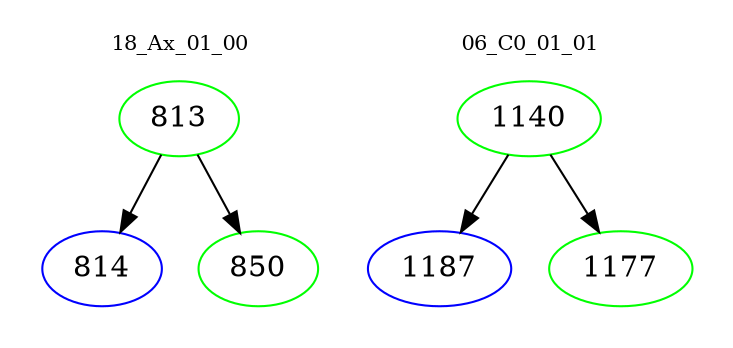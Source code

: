 digraph{
subgraph cluster_0 {
color = white
label = "18_Ax_01_00";
fontsize=10;
T0_813 [label="813", color="green"]
T0_813 -> T0_814 [color="black"]
T0_814 [label="814", color="blue"]
T0_813 -> T0_850 [color="black"]
T0_850 [label="850", color="green"]
}
subgraph cluster_1 {
color = white
label = "06_C0_01_01";
fontsize=10;
T1_1140 [label="1140", color="green"]
T1_1140 -> T1_1187 [color="black"]
T1_1187 [label="1187", color="blue"]
T1_1140 -> T1_1177 [color="black"]
T1_1177 [label="1177", color="green"]
}
}
